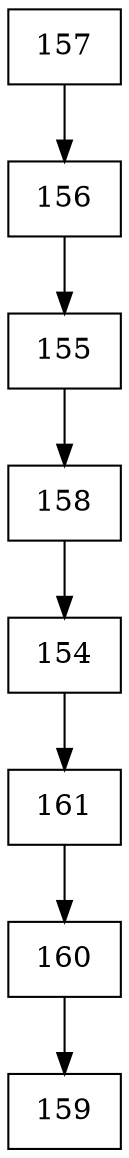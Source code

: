 digraph G {
  node [shape=record];
  node0 [label="{157}"];
  node0 -> node1;
  node1 [label="{156}"];
  node1 -> node2;
  node2 [label="{155}"];
  node2 -> node3;
  node3 [label="{158}"];
  node3 -> node4;
  node4 [label="{154}"];
  node4 -> node5;
  node5 [label="{161}"];
  node5 -> node6;
  node6 [label="{160}"];
  node6 -> node7;
  node7 [label="{159}"];
}

